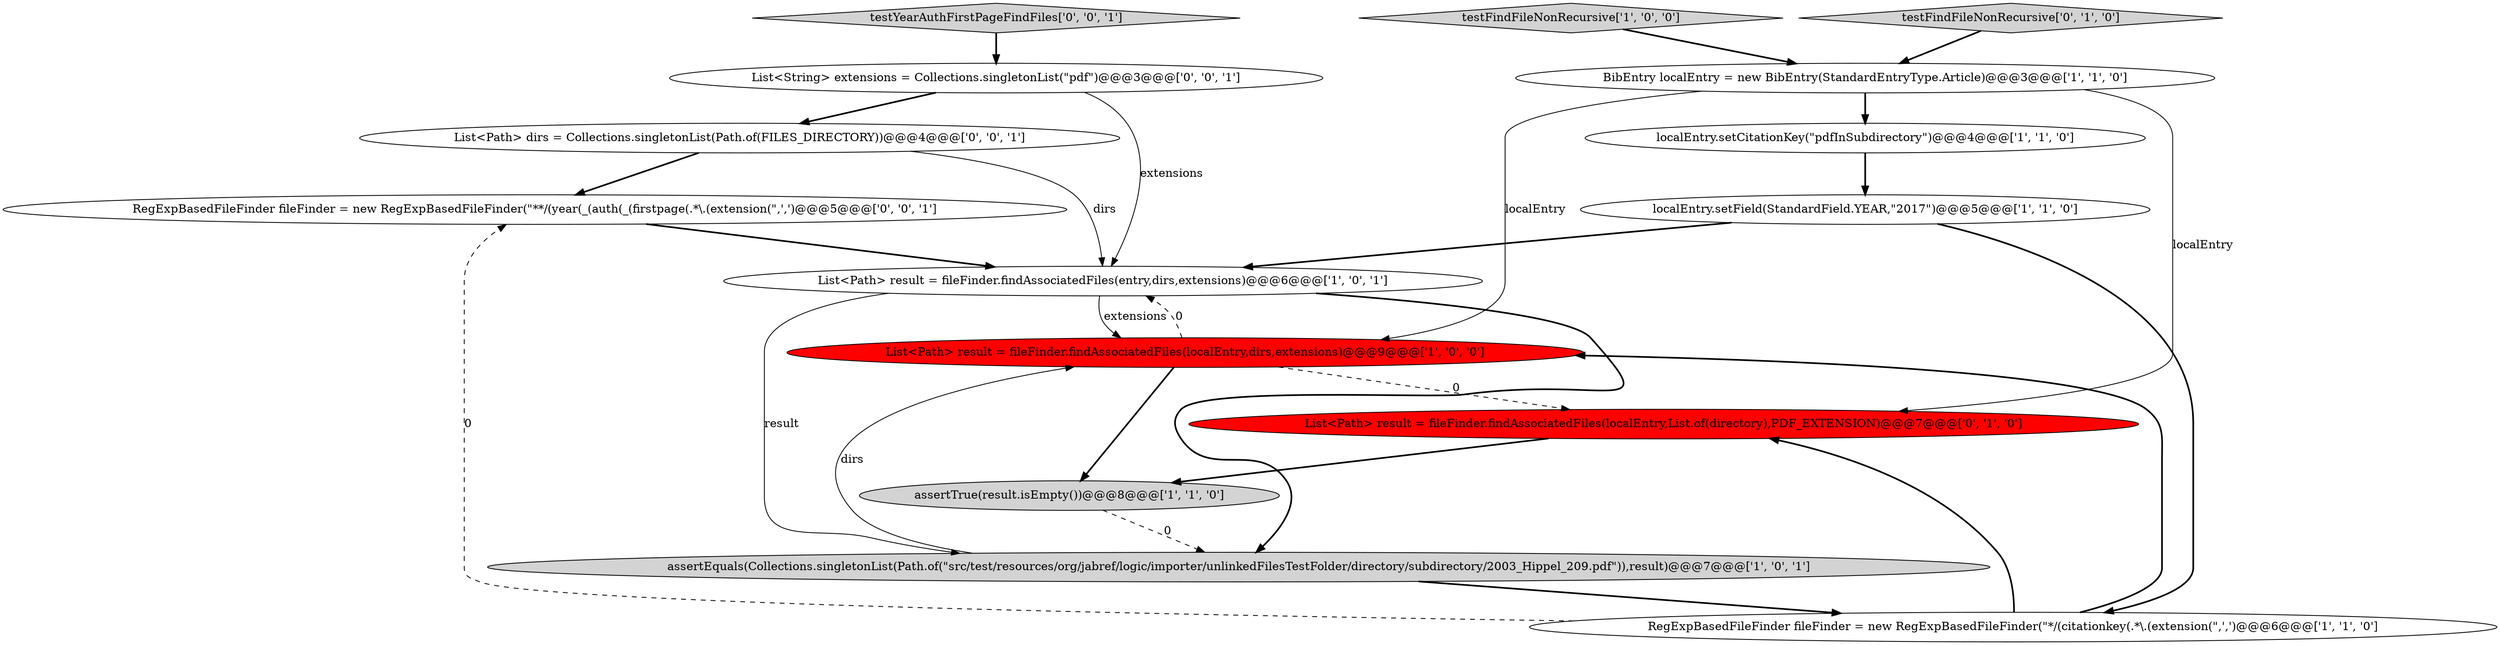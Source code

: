 digraph {
13 [style = filled, label = "RegExpBasedFileFinder fileFinder = new RegExpBasedFileFinder(\"**/(year(_(auth(_(firstpage(.*\\.(extension(\",',')@@@5@@@['0', '0', '1']", fillcolor = white, shape = ellipse image = "AAA0AAABBB3BBB"];
1 [style = filled, label = "RegExpBasedFileFinder fileFinder = new RegExpBasedFileFinder(\"*/(citationkey(.*\\.(extension(\",',')@@@6@@@['1', '1', '0']", fillcolor = white, shape = ellipse image = "AAA0AAABBB1BBB"];
6 [style = filled, label = "BibEntry localEntry = new BibEntry(StandardEntryType.Article)@@@3@@@['1', '1', '0']", fillcolor = white, shape = ellipse image = "AAA0AAABBB1BBB"];
8 [style = filled, label = "List<Path> result = fileFinder.findAssociatedFiles(localEntry,dirs,extensions)@@@9@@@['1', '0', '0']", fillcolor = red, shape = ellipse image = "AAA1AAABBB1BBB"];
10 [style = filled, label = "List<Path> result = fileFinder.findAssociatedFiles(localEntry,List.of(directory),PDF_EXTENSION)@@@7@@@['0', '1', '0']", fillcolor = red, shape = ellipse image = "AAA1AAABBB2BBB"];
7 [style = filled, label = "localEntry.setCitationKey(\"pdfInSubdirectory\")@@@4@@@['1', '1', '0']", fillcolor = white, shape = ellipse image = "AAA0AAABBB1BBB"];
11 [style = filled, label = "testYearAuthFirstPageFindFiles['0', '0', '1']", fillcolor = lightgray, shape = diamond image = "AAA0AAABBB3BBB"];
9 [style = filled, label = "testFindFileNonRecursive['0', '1', '0']", fillcolor = lightgray, shape = diamond image = "AAA0AAABBB2BBB"];
4 [style = filled, label = "testFindFileNonRecursive['1', '0', '0']", fillcolor = lightgray, shape = diamond image = "AAA0AAABBB1BBB"];
0 [style = filled, label = "localEntry.setField(StandardField.YEAR,\"2017\")@@@5@@@['1', '1', '0']", fillcolor = white, shape = ellipse image = "AAA0AAABBB1BBB"];
5 [style = filled, label = "List<Path> result = fileFinder.findAssociatedFiles(entry,dirs,extensions)@@@6@@@['1', '0', '1']", fillcolor = white, shape = ellipse image = "AAA0AAABBB1BBB"];
14 [style = filled, label = "List<Path> dirs = Collections.singletonList(Path.of(FILES_DIRECTORY))@@@4@@@['0', '0', '1']", fillcolor = white, shape = ellipse image = "AAA0AAABBB3BBB"];
3 [style = filled, label = "assertEquals(Collections.singletonList(Path.of(\"src/test/resources/org/jabref/logic/importer/unlinkedFilesTestFolder/directory/subdirectory/2003_Hippel_209.pdf\")),result)@@@7@@@['1', '0', '1']", fillcolor = lightgray, shape = ellipse image = "AAA0AAABBB1BBB"];
12 [style = filled, label = "List<String> extensions = Collections.singletonList(\"pdf\")@@@3@@@['0', '0', '1']", fillcolor = white, shape = ellipse image = "AAA0AAABBB3BBB"];
2 [style = filled, label = "assertTrue(result.isEmpty())@@@8@@@['1', '1', '0']", fillcolor = lightgray, shape = ellipse image = "AAA0AAABBB1BBB"];
5->3 [style = bold, label=""];
1->8 [style = bold, label=""];
8->10 [style = dashed, label="0"];
3->1 [style = bold, label=""];
4->6 [style = bold, label=""];
12->5 [style = solid, label="extensions"];
7->0 [style = bold, label=""];
11->12 [style = bold, label=""];
9->6 [style = bold, label=""];
3->8 [style = solid, label="dirs"];
1->13 [style = dashed, label="0"];
5->3 [style = solid, label="result"];
6->10 [style = solid, label="localEntry"];
5->8 [style = solid, label="extensions"];
8->2 [style = bold, label=""];
14->5 [style = solid, label="dirs"];
0->1 [style = bold, label=""];
12->14 [style = bold, label=""];
13->5 [style = bold, label=""];
10->2 [style = bold, label=""];
14->13 [style = bold, label=""];
6->7 [style = bold, label=""];
2->3 [style = dashed, label="0"];
1->10 [style = bold, label=""];
6->8 [style = solid, label="localEntry"];
0->5 [style = bold, label=""];
8->5 [style = dashed, label="0"];
}
